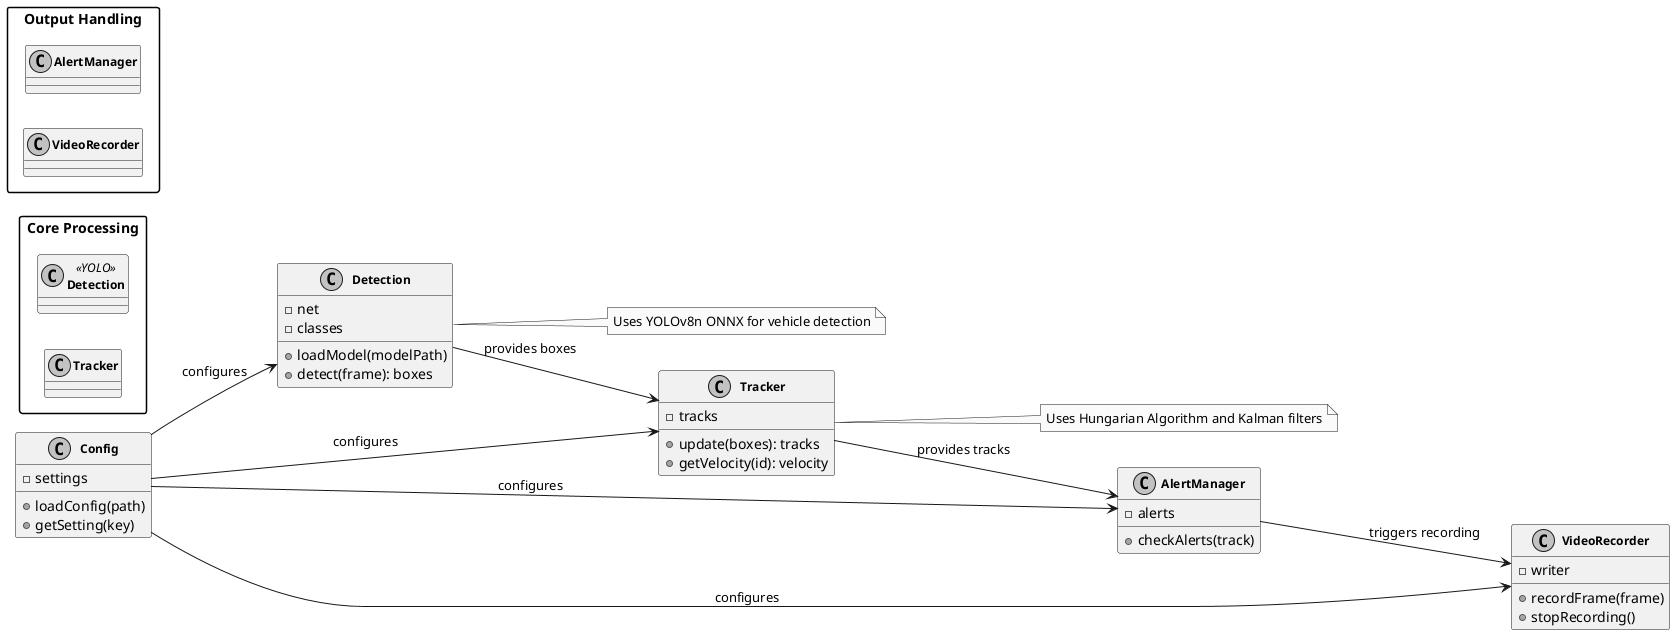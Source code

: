 @startuml VisionTrack Class Diagram

' Layout and styling
skinparam monochrome true
skinparam classFontSize 12
skinparam classFontStyle bold
skinparam packageStyle rectangle
skinparam defaultTextAlignment center
left to right direction

package "Core Processing" {
  class Detection <<YOLO>>
  class Tracker
}

package "Output Handling" {
  class AlertManager
  class VideoRecorder
}

class Config

' Class definitions
class Detection {
  -net
  -classes
  +loadModel(modelPath)
  +detect(frame): boxes
}

class Tracker {
  -tracks
  +update(boxes): tracks
  +getVelocity(id): velocity
}

class AlertManager {
  -alerts
  +checkAlerts(track)
}

class VideoRecorder {
  -writer
  +recordFrame(frame)
  +stopRecording()
}

class Config {
  -settings
  +loadConfig(path)
  +getSetting(key)
}

' Relationships
Detection --> Tracker : provides boxes
Tracker --> AlertManager : provides tracks
AlertManager --> VideoRecorder : triggers recording
Config --> Detection : configures
Config --> Tracker : configures
Config --> AlertManager : configures
Config --> VideoRecorder : configures

' Notes for clarity
note right of Detection
  Uses YOLOv8n ONNX for vehicle detection
end note

note right of Tracker
  Uses Hungarian Algorithm and Kalman filters
end note

@enduml
